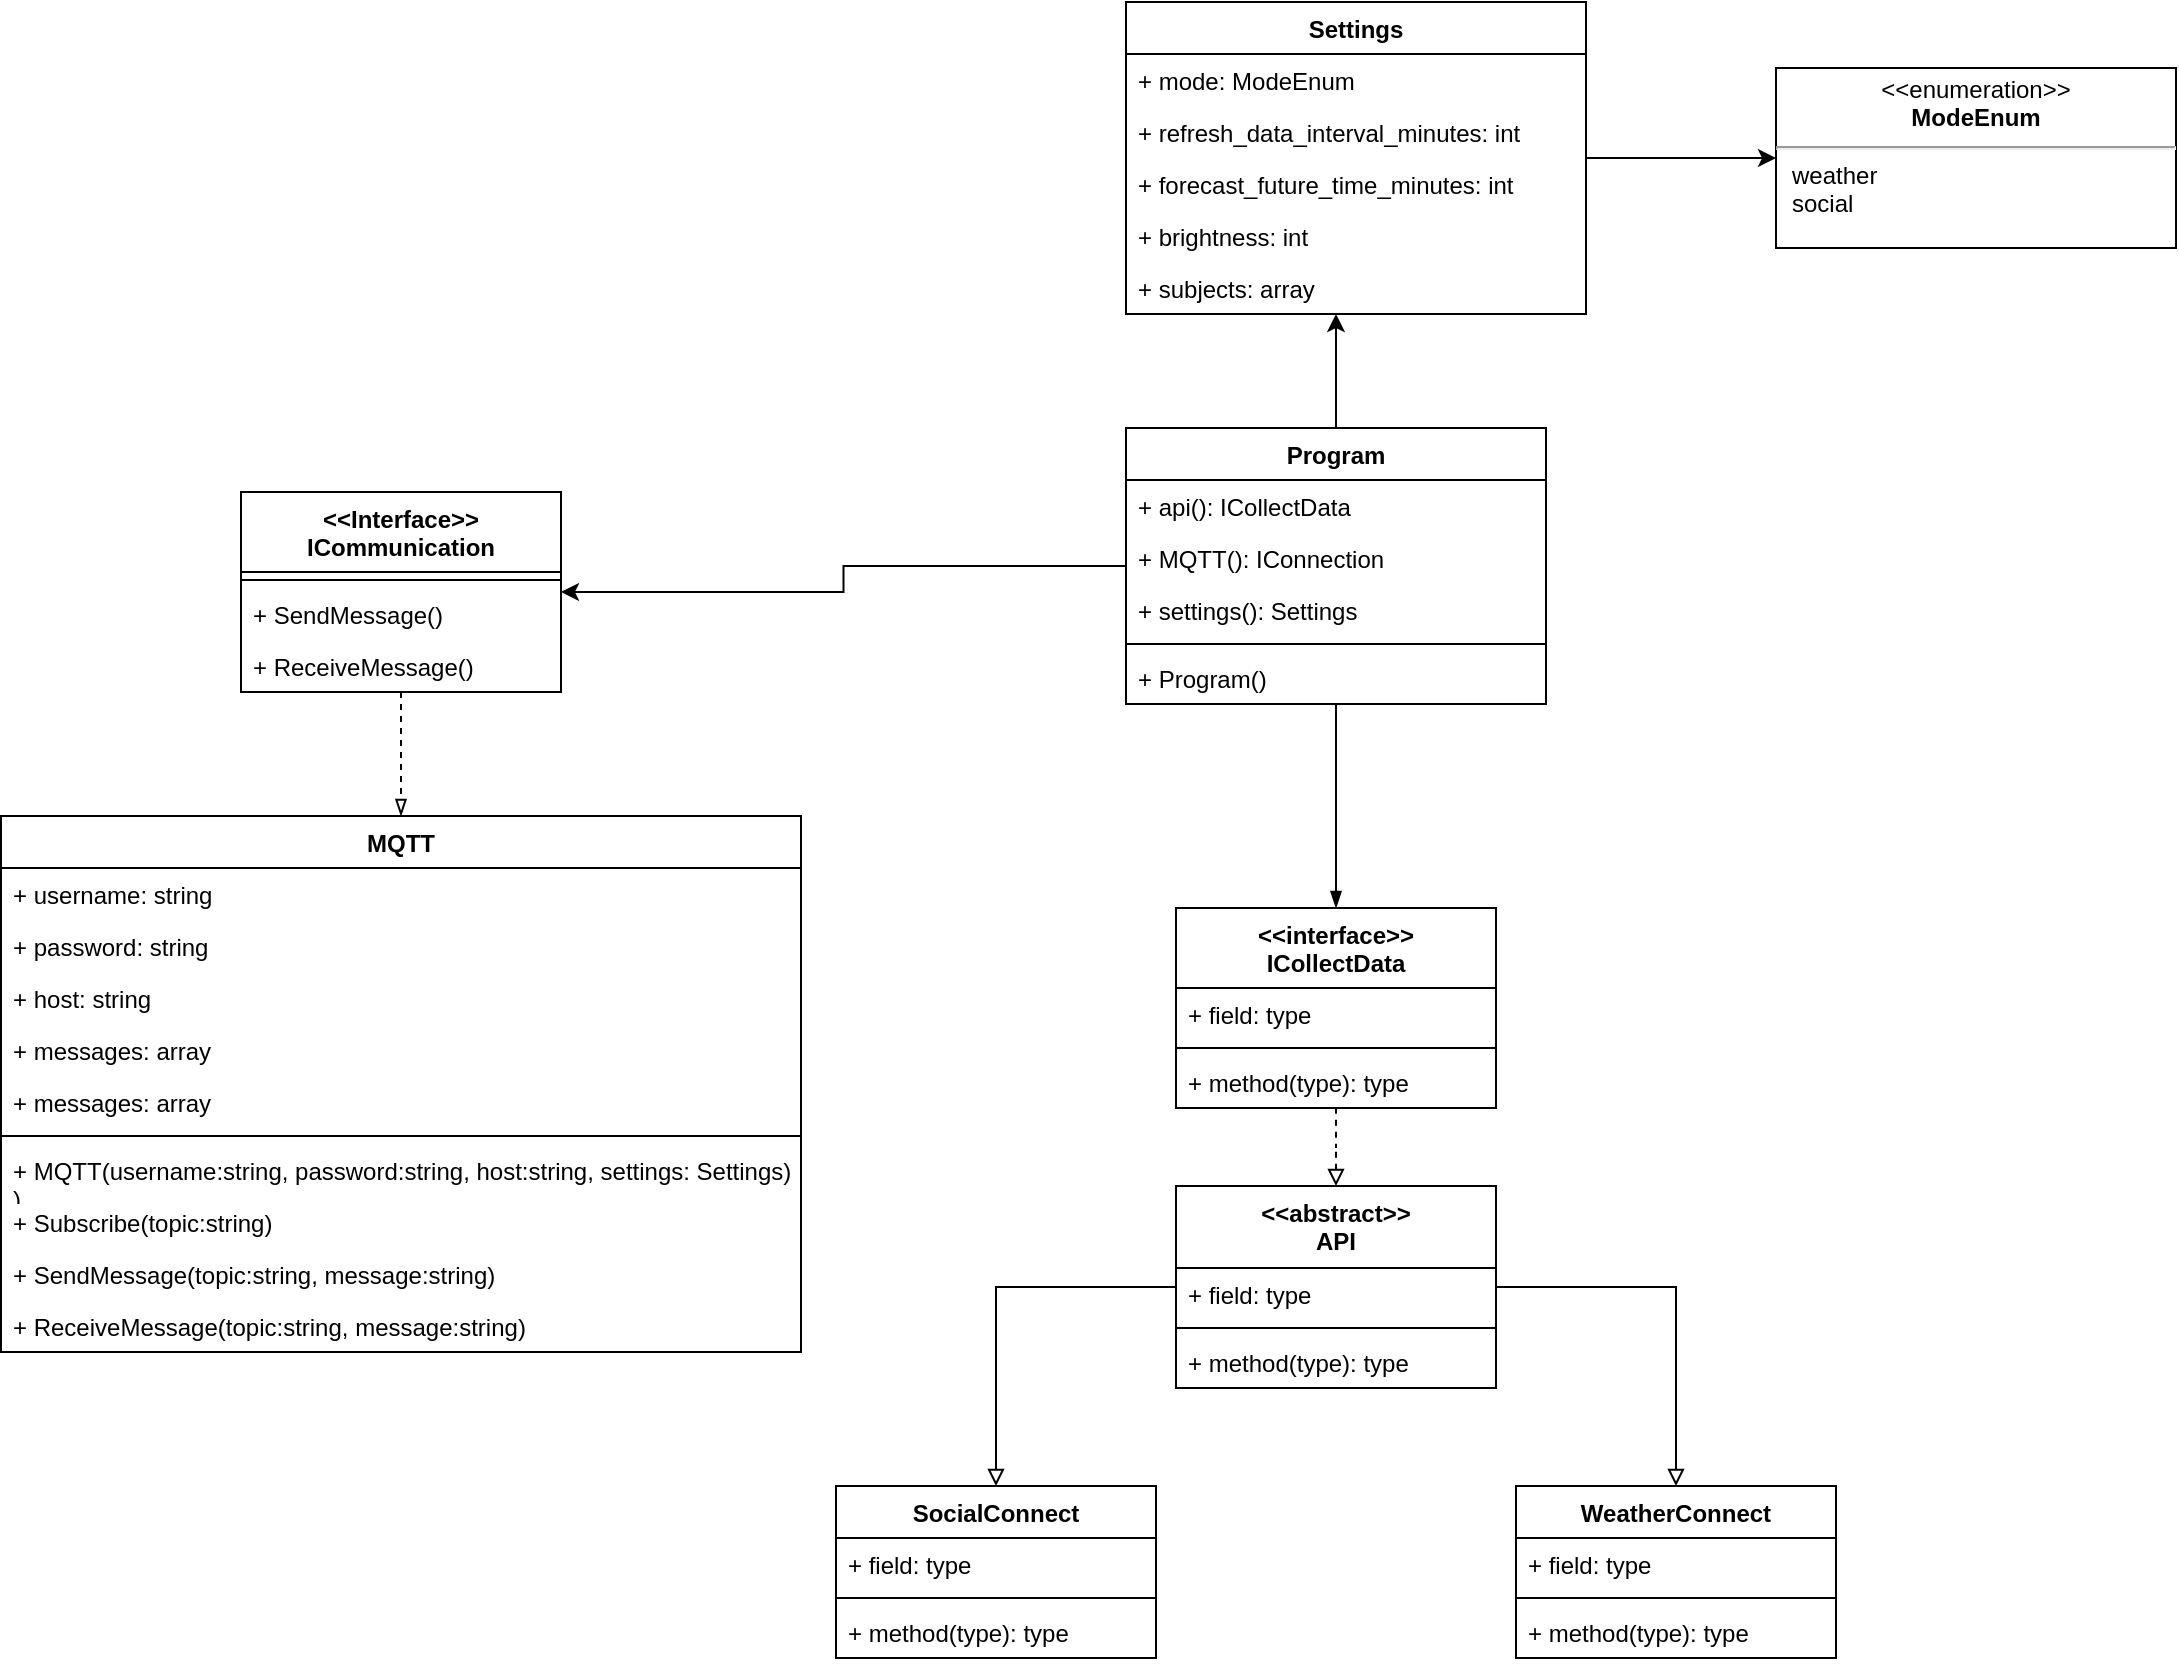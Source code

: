 <mxfile version="14.4.3" type="device"><diagram id="t1C4quV6M_YADd53jfFR" name="Page-1"><mxGraphModel dx="2249" dy="1991" grid="1" gridSize="10" guides="1" tooltips="1" connect="1" arrows="1" fold="1" page="1" pageScale="1" pageWidth="827" pageHeight="1169" math="0" shadow="0"><root><mxCell id="0"/><mxCell id="1" parent="0"/><mxCell id="ZJIv3ZgQydqmFeiCYaIo-35" style="edgeStyle=orthogonalEdgeStyle;rounded=0;orthogonalLoop=1;jettySize=auto;html=1;entryX=0.5;entryY=0;entryDx=0;entryDy=0;startArrow=none;startFill=0;endArrow=blockThin;endFill=1;" parent="1" source="ZJIv3ZgQydqmFeiCYaIo-9" target="ZJIv3ZgQydqmFeiCYaIo-29" edge="1"><mxGeometry relative="1" as="geometry"/></mxCell><mxCell id="11" style="edgeStyle=orthogonalEdgeStyle;rounded=0;orthogonalLoop=1;jettySize=auto;html=1;" parent="1" source="ZJIv3ZgQydqmFeiCYaIo-9" target="7" edge="1"><mxGeometry relative="1" as="geometry"><Array as="points"><mxPoint x="430" y="-87"/></Array></mxGeometry></mxCell><mxCell id="23" style="edgeStyle=orthogonalEdgeStyle;rounded=0;orthogonalLoop=1;jettySize=auto;html=1;entryX=1;entryY=0.5;entryDx=0;entryDy=0;" parent="1" source="ZJIv3ZgQydqmFeiCYaIo-9" target="26" edge="1"><mxGeometry relative="1" as="geometry"><mxPoint x="240" y="52" as="targetPoint"/></mxGeometry></mxCell><mxCell id="ZJIv3ZgQydqmFeiCYaIo-9" value="Program" style="swimlane;fontStyle=1;align=center;verticalAlign=top;childLayout=stackLayout;horizontal=1;startSize=26;horizontalStack=0;resizeParent=1;resizeParentMax=0;resizeLast=0;collapsible=1;marginBottom=0;" parent="1" vertex="1"><mxGeometry x="325" y="-30" width="210" height="138" as="geometry"/></mxCell><mxCell id="ZJIv3ZgQydqmFeiCYaIo-10" value="+ api(): ICollectData" style="text;strokeColor=none;fillColor=none;align=left;verticalAlign=top;spacingLeft=4;spacingRight=4;overflow=hidden;rotatable=0;points=[[0,0.5],[1,0.5]];portConstraint=eastwest;" parent="ZJIv3ZgQydqmFeiCYaIo-9" vertex="1"><mxGeometry y="26" width="210" height="26" as="geometry"/></mxCell><mxCell id="ZJIv3ZgQydqmFeiCYaIo-55" value="+ MQTT(): IConnection&#10;" style="text;strokeColor=none;fillColor=none;align=left;verticalAlign=top;spacingLeft=4;spacingRight=4;overflow=hidden;rotatable=0;points=[[0,0.5],[1,0.5]];portConstraint=eastwest;" parent="ZJIv3ZgQydqmFeiCYaIo-9" vertex="1"><mxGeometry y="52" width="210" height="26" as="geometry"/></mxCell><mxCell id="ZJIv3ZgQydqmFeiCYaIo-54" value="+ settings(): Settings" style="text;strokeColor=none;fillColor=none;align=left;verticalAlign=top;spacingLeft=4;spacingRight=4;overflow=hidden;rotatable=0;points=[[0,0.5],[1,0.5]];portConstraint=eastwest;" parent="ZJIv3ZgQydqmFeiCYaIo-9" vertex="1"><mxGeometry y="78" width="210" height="26" as="geometry"/></mxCell><mxCell id="ZJIv3ZgQydqmFeiCYaIo-11" value="" style="line;strokeWidth=1;fillColor=none;align=left;verticalAlign=middle;spacingTop=-1;spacingLeft=3;spacingRight=3;rotatable=0;labelPosition=right;points=[];portConstraint=eastwest;" parent="ZJIv3ZgQydqmFeiCYaIo-9" vertex="1"><mxGeometry y="104" width="210" height="8" as="geometry"/></mxCell><mxCell id="ZJIv3ZgQydqmFeiCYaIo-12" value="+ Program()" style="text;strokeColor=none;fillColor=none;align=left;verticalAlign=top;spacingLeft=4;spacingRight=4;overflow=hidden;rotatable=0;points=[[0,0.5],[1,0.5]];portConstraint=eastwest;" parent="ZJIv3ZgQydqmFeiCYaIo-9" vertex="1"><mxGeometry y="112" width="210" height="26" as="geometry"/></mxCell><mxCell id="ZJIv3ZgQydqmFeiCYaIo-23" value="" style="edgeStyle=orthogonalEdgeStyle;rounded=0;orthogonalLoop=1;jettySize=auto;html=1;endArrow=block;endFill=0;" parent="1" source="ZJIv3ZgQydqmFeiCYaIo-13" target="ZJIv3ZgQydqmFeiCYaIo-19" edge="1"><mxGeometry relative="1" as="geometry"/></mxCell><mxCell id="ZJIv3ZgQydqmFeiCYaIo-28" value="" style="edgeStyle=orthogonalEdgeStyle;rounded=0;orthogonalLoop=1;jettySize=auto;html=1;endArrow=block;endFill=0;" parent="1" source="ZJIv3ZgQydqmFeiCYaIo-13" target="ZJIv3ZgQydqmFeiCYaIo-24" edge="1"><mxGeometry relative="1" as="geometry"/></mxCell><mxCell id="ZJIv3ZgQydqmFeiCYaIo-33" value="" style="edgeStyle=orthogonalEdgeStyle;rounded=0;orthogonalLoop=1;jettySize=auto;html=1;endArrow=none;endFill=0;dashed=1;startArrow=block;startFill=0;" parent="1" source="ZJIv3ZgQydqmFeiCYaIo-13" target="ZJIv3ZgQydqmFeiCYaIo-29" edge="1"><mxGeometry relative="1" as="geometry"/></mxCell><mxCell id="ZJIv3ZgQydqmFeiCYaIo-13" value="&lt;&lt;abstract&gt;&gt;&#10;API" style="swimlane;fontStyle=1;align=center;verticalAlign=top;childLayout=stackLayout;horizontal=1;startSize=41;horizontalStack=0;resizeParent=1;resizeParentMax=0;resizeLast=0;collapsible=1;marginBottom=0;" parent="1" vertex="1"><mxGeometry x="350" y="349" width="160" height="101" as="geometry"><mxRectangle x="350" y="349" width="110" height="30" as="alternateBounds"/></mxGeometry></mxCell><mxCell id="ZJIv3ZgQydqmFeiCYaIo-14" value="+ field: type" style="text;strokeColor=none;fillColor=none;align=left;verticalAlign=top;spacingLeft=4;spacingRight=4;overflow=hidden;rotatable=0;points=[[0,0.5],[1,0.5]];portConstraint=eastwest;" parent="ZJIv3ZgQydqmFeiCYaIo-13" vertex="1"><mxGeometry y="41" width="160" height="26" as="geometry"/></mxCell><mxCell id="ZJIv3ZgQydqmFeiCYaIo-15" value="" style="line;strokeWidth=1;fillColor=none;align=left;verticalAlign=middle;spacingTop=-1;spacingLeft=3;spacingRight=3;rotatable=0;labelPosition=right;points=[];portConstraint=eastwest;" parent="ZJIv3ZgQydqmFeiCYaIo-13" vertex="1"><mxGeometry y="67" width="160" height="8" as="geometry"/></mxCell><mxCell id="ZJIv3ZgQydqmFeiCYaIo-16" value="+ method(type): type" style="text;strokeColor=none;fillColor=none;align=left;verticalAlign=top;spacingLeft=4;spacingRight=4;overflow=hidden;rotatable=0;points=[[0,0.5],[1,0.5]];portConstraint=eastwest;" parent="ZJIv3ZgQydqmFeiCYaIo-13" vertex="1"><mxGeometry y="75" width="160" height="26" as="geometry"/></mxCell><mxCell id="ZJIv3ZgQydqmFeiCYaIo-19" value="SocialConnect" style="swimlane;fontStyle=1;align=center;verticalAlign=top;childLayout=stackLayout;horizontal=1;startSize=26;horizontalStack=0;resizeParent=1;resizeParentMax=0;resizeLast=0;collapsible=1;marginBottom=0;" parent="1" vertex="1"><mxGeometry x="180" y="499" width="160" height="86" as="geometry"/></mxCell><mxCell id="ZJIv3ZgQydqmFeiCYaIo-20" value="+ field: type" style="text;strokeColor=none;fillColor=none;align=left;verticalAlign=top;spacingLeft=4;spacingRight=4;overflow=hidden;rotatable=0;points=[[0,0.5],[1,0.5]];portConstraint=eastwest;" parent="ZJIv3ZgQydqmFeiCYaIo-19" vertex="1"><mxGeometry y="26" width="160" height="26" as="geometry"/></mxCell><mxCell id="ZJIv3ZgQydqmFeiCYaIo-21" value="" style="line;strokeWidth=1;fillColor=none;align=left;verticalAlign=middle;spacingTop=-1;spacingLeft=3;spacingRight=3;rotatable=0;labelPosition=right;points=[];portConstraint=eastwest;" parent="ZJIv3ZgQydqmFeiCYaIo-19" vertex="1"><mxGeometry y="52" width="160" height="8" as="geometry"/></mxCell><mxCell id="ZJIv3ZgQydqmFeiCYaIo-22" value="+ method(type): type" style="text;strokeColor=none;fillColor=none;align=left;verticalAlign=top;spacingLeft=4;spacingRight=4;overflow=hidden;rotatable=0;points=[[0,0.5],[1,0.5]];portConstraint=eastwest;" parent="ZJIv3ZgQydqmFeiCYaIo-19" vertex="1"><mxGeometry y="60" width="160" height="26" as="geometry"/></mxCell><mxCell id="ZJIv3ZgQydqmFeiCYaIo-24" value="WeatherConnect" style="swimlane;fontStyle=1;align=center;verticalAlign=top;childLayout=stackLayout;horizontal=1;startSize=26;horizontalStack=0;resizeParent=1;resizeParentMax=0;resizeLast=0;collapsible=1;marginBottom=0;" parent="1" vertex="1"><mxGeometry x="520" y="499" width="160" height="86" as="geometry"/></mxCell><mxCell id="ZJIv3ZgQydqmFeiCYaIo-25" value="+ field: type" style="text;strokeColor=none;fillColor=none;align=left;verticalAlign=top;spacingLeft=4;spacingRight=4;overflow=hidden;rotatable=0;points=[[0,0.5],[1,0.5]];portConstraint=eastwest;" parent="ZJIv3ZgQydqmFeiCYaIo-24" vertex="1"><mxGeometry y="26" width="160" height="26" as="geometry"/></mxCell><mxCell id="ZJIv3ZgQydqmFeiCYaIo-26" value="" style="line;strokeWidth=1;fillColor=none;align=left;verticalAlign=middle;spacingTop=-1;spacingLeft=3;spacingRight=3;rotatable=0;labelPosition=right;points=[];portConstraint=eastwest;" parent="ZJIv3ZgQydqmFeiCYaIo-24" vertex="1"><mxGeometry y="52" width="160" height="8" as="geometry"/></mxCell><mxCell id="ZJIv3ZgQydqmFeiCYaIo-27" value="+ method(type): type" style="text;strokeColor=none;fillColor=none;align=left;verticalAlign=top;spacingLeft=4;spacingRight=4;overflow=hidden;rotatable=0;points=[[0,0.5],[1,0.5]];portConstraint=eastwest;" parent="ZJIv3ZgQydqmFeiCYaIo-24" vertex="1"><mxGeometry y="60" width="160" height="26" as="geometry"/></mxCell><mxCell id="ZJIv3ZgQydqmFeiCYaIo-29" value="&lt;&lt;interface&gt;&gt;&#10;ICollectData" style="swimlane;fontStyle=1;align=center;verticalAlign=top;childLayout=stackLayout;horizontal=1;startSize=40;horizontalStack=0;resizeParent=1;resizeParentMax=0;resizeLast=0;collapsible=1;marginBottom=0;" parent="1" vertex="1"><mxGeometry x="350" y="210" width="160" height="100" as="geometry"/></mxCell><mxCell id="ZJIv3ZgQydqmFeiCYaIo-30" value="+ field: type" style="text;strokeColor=none;fillColor=none;align=left;verticalAlign=top;spacingLeft=4;spacingRight=4;overflow=hidden;rotatable=0;points=[[0,0.5],[1,0.5]];portConstraint=eastwest;" parent="ZJIv3ZgQydqmFeiCYaIo-29" vertex="1"><mxGeometry y="40" width="160" height="26" as="geometry"/></mxCell><mxCell id="ZJIv3ZgQydqmFeiCYaIo-31" value="" style="line;strokeWidth=1;fillColor=none;align=left;verticalAlign=middle;spacingTop=-1;spacingLeft=3;spacingRight=3;rotatable=0;labelPosition=right;points=[];portConstraint=eastwest;" parent="ZJIv3ZgQydqmFeiCYaIo-29" vertex="1"><mxGeometry y="66" width="160" height="8" as="geometry"/></mxCell><mxCell id="ZJIv3ZgQydqmFeiCYaIo-32" value="+ method(type): type" style="text;strokeColor=none;fillColor=none;align=left;verticalAlign=top;spacingLeft=4;spacingRight=4;overflow=hidden;rotatable=0;points=[[0,0.5],[1,0.5]];portConstraint=eastwest;" parent="ZJIv3ZgQydqmFeiCYaIo-29" vertex="1"><mxGeometry y="74" width="160" height="26" as="geometry"/></mxCell><mxCell id="ZJIv3ZgQydqmFeiCYaIo-47" value="&lt;p style=&quot;margin: 0px ; margin-top: 4px ; text-align: center&quot;&gt;&amp;lt;&amp;lt;enumeration&amp;gt;&amp;gt;&lt;br&gt;&lt;b&gt;ModeEnum&lt;/b&gt;&lt;/p&gt;&lt;hr&gt;&lt;p style=&quot;margin: 0px ; margin-left: 8px ; text-align: left&quot;&gt;weather&lt;br&gt;social&lt;/p&gt;" style="shape=rect;html=1;overflow=fill;whiteSpace=wrap;" parent="1" vertex="1"><mxGeometry x="650" y="-210" width="200" height="90" as="geometry"/></mxCell><mxCell id="24" style="edgeStyle=orthogonalEdgeStyle;rounded=0;orthogonalLoop=1;jettySize=auto;html=1;entryX=0;entryY=0.5;entryDx=0;entryDy=0;" parent="1" source="7" target="ZJIv3ZgQydqmFeiCYaIo-47" edge="1"><mxGeometry relative="1" as="geometry"/></mxCell><mxCell id="7" value="Settings" style="swimlane;fontStyle=1;align=center;verticalAlign=top;childLayout=stackLayout;horizontal=1;startSize=26;horizontalStack=0;resizeParent=1;resizeParentMax=0;resizeLast=0;collapsible=1;marginBottom=0;" parent="1" vertex="1"><mxGeometry x="325" y="-243" width="230" height="156" as="geometry"/></mxCell><mxCell id="8" value="+ mode: ModeEnum" style="text;strokeColor=none;fillColor=none;align=left;verticalAlign=top;spacingLeft=4;spacingRight=4;overflow=hidden;rotatable=0;points=[[0,0.5],[1,0.5]];portConstraint=eastwest;" parent="7" vertex="1"><mxGeometry y="26" width="230" height="26" as="geometry"/></mxCell><mxCell id="6OZHenQnn-9uEfAK9wZj-40" value="+ refresh_data_interval_minutes: int" style="text;strokeColor=none;fillColor=none;align=left;verticalAlign=top;spacingLeft=4;spacingRight=4;overflow=hidden;rotatable=0;points=[[0,0.5],[1,0.5]];portConstraint=eastwest;" vertex="1" parent="7"><mxGeometry y="52" width="230" height="26" as="geometry"/></mxCell><mxCell id="6OZHenQnn-9uEfAK9wZj-42" value="+ forecast_future_time_minutes: int" style="text;strokeColor=none;fillColor=none;align=left;verticalAlign=top;spacingLeft=4;spacingRight=4;overflow=hidden;rotatable=0;points=[[0,0.5],[1,0.5]];portConstraint=eastwest;" vertex="1" parent="7"><mxGeometry y="78" width="230" height="26" as="geometry"/></mxCell><mxCell id="6OZHenQnn-9uEfAK9wZj-41" value="+ brightness: int" style="text;strokeColor=none;fillColor=none;align=left;verticalAlign=top;spacingLeft=4;spacingRight=4;overflow=hidden;rotatable=0;points=[[0,0.5],[1,0.5]];portConstraint=eastwest;" vertex="1" parent="7"><mxGeometry y="104" width="230" height="26" as="geometry"/></mxCell><mxCell id="6OZHenQnn-9uEfAK9wZj-43" value="+ subjects: array" style="text;strokeColor=none;fillColor=none;align=left;verticalAlign=top;spacingLeft=4;spacingRight=4;overflow=hidden;rotatable=0;points=[[0,0.5],[1,0.5]];portConstraint=eastwest;" vertex="1" parent="7"><mxGeometry y="130" width="230" height="26" as="geometry"/></mxCell><mxCell id="25" style="edgeStyle=orthogonalEdgeStyle;rounded=0;orthogonalLoop=1;jettySize=auto;html=1;entryX=0.5;entryY=0;entryDx=0;entryDy=0;endArrow=blockThin;endFill=0;dashed=1;" parent="1" source="26" target="30" edge="1"><mxGeometry relative="1" as="geometry"/></mxCell><mxCell id="26" value="&lt;&lt;Interface&gt;&gt;&#10;ICommunication" style="swimlane;fontStyle=1;align=center;verticalAlign=top;childLayout=stackLayout;horizontal=1;startSize=40;horizontalStack=0;resizeParent=1;resizeParentMax=0;resizeLast=0;collapsible=1;marginBottom=0;" parent="1" vertex="1"><mxGeometry x="-117.5" y="2" width="160" height="100" as="geometry"/></mxCell><mxCell id="27" value="" style="line;strokeWidth=1;fillColor=none;align=left;verticalAlign=middle;spacingTop=-1;spacingLeft=3;spacingRight=3;rotatable=0;labelPosition=right;points=[];portConstraint=eastwest;" parent="26" vertex="1"><mxGeometry y="40" width="160" height="8" as="geometry"/></mxCell><mxCell id="28" value="+ SendMessage()" style="text;strokeColor=none;fillColor=none;align=left;verticalAlign=top;spacingLeft=4;spacingRight=4;overflow=hidden;rotatable=0;points=[[0,0.5],[1,0.5]];portConstraint=eastwest;" parent="26" vertex="1"><mxGeometry y="48" width="160" height="26" as="geometry"/></mxCell><mxCell id="29" value="+ ReceiveMessage()" style="text;strokeColor=none;fillColor=none;align=left;verticalAlign=top;spacingLeft=4;spacingRight=4;overflow=hidden;rotatable=0;points=[[0,0.5],[1,0.5]];portConstraint=eastwest;" parent="26" vertex="1"><mxGeometry y="74" width="160" height="26" as="geometry"/></mxCell><mxCell id="30" value="MQTT" style="swimlane;fontStyle=1;align=center;verticalAlign=top;childLayout=stackLayout;horizontal=1;startSize=26;horizontalStack=0;resizeParent=1;resizeParentMax=0;resizeLast=0;collapsible=1;marginBottom=0;" parent="1" vertex="1"><mxGeometry x="-237.5" y="164" width="400" height="268" as="geometry"/></mxCell><mxCell id="31" value="+ username: string" style="text;strokeColor=none;fillColor=none;align=left;verticalAlign=top;spacingLeft=4;spacingRight=4;overflow=hidden;rotatable=0;points=[[0,0.5],[1,0.5]];portConstraint=eastwest;" parent="30" vertex="1"><mxGeometry y="26" width="400" height="26" as="geometry"/></mxCell><mxCell id="32" value="+ password: string" style="text;strokeColor=none;fillColor=none;align=left;verticalAlign=top;spacingLeft=4;spacingRight=4;overflow=hidden;rotatable=0;points=[[0,0.5],[1,0.5]];portConstraint=eastwest;" parent="30" vertex="1"><mxGeometry y="52" width="400" height="26" as="geometry"/></mxCell><mxCell id="33" value="+ host: string" style="text;strokeColor=none;fillColor=none;align=left;verticalAlign=top;spacingLeft=4;spacingRight=4;overflow=hidden;rotatable=0;points=[[0,0.5],[1,0.5]];portConstraint=eastwest;" parent="30" vertex="1"><mxGeometry y="78" width="400" height="26" as="geometry"/></mxCell><mxCell id="34" value="+ messages: array" style="text;strokeColor=none;fillColor=none;align=left;verticalAlign=top;spacingLeft=4;spacingRight=4;overflow=hidden;rotatable=0;points=[[0,0.5],[1,0.5]];portConstraint=eastwest;" parent="30" vertex="1"><mxGeometry y="104" width="400" height="26" as="geometry"/></mxCell><mxCell id="40" value="+ messages: array" style="text;strokeColor=none;fillColor=none;align=left;verticalAlign=top;spacingLeft=4;spacingRight=4;overflow=hidden;rotatable=0;points=[[0,0.5],[1,0.5]];portConstraint=eastwest;" parent="30" vertex="1"><mxGeometry y="130" width="400" height="26" as="geometry"/></mxCell><mxCell id="35" value="" style="line;strokeWidth=1;fillColor=none;align=left;verticalAlign=middle;spacingTop=-1;spacingLeft=3;spacingRight=3;rotatable=0;labelPosition=right;points=[];portConstraint=eastwest;" parent="30" vertex="1"><mxGeometry y="156" width="400" height="8" as="geometry"/></mxCell><mxCell id="36" value="+ MQTT(username:string, password:string, host:string, settings: Settings)&#10;)" style="text;strokeColor=none;fillColor=none;align=left;verticalAlign=top;spacingLeft=4;spacingRight=4;overflow=hidden;rotatable=0;points=[[0,0.5],[1,0.5]];portConstraint=eastwest;" parent="30" vertex="1"><mxGeometry y="164" width="400" height="26" as="geometry"/></mxCell><mxCell id="37" value="+ Subscribe(topic:string)" style="text;strokeColor=none;fillColor=none;align=left;verticalAlign=top;spacingLeft=4;spacingRight=4;overflow=hidden;rotatable=0;points=[[0,0.5],[1,0.5]];portConstraint=eastwest;" parent="30" vertex="1"><mxGeometry y="190" width="400" height="26" as="geometry"/></mxCell><mxCell id="38" value="+ SendMessage(topic:string, message:string)" style="text;strokeColor=none;fillColor=none;align=left;verticalAlign=top;spacingLeft=4;spacingRight=4;overflow=hidden;rotatable=0;points=[[0,0.5],[1,0.5]];portConstraint=eastwest;" parent="30" vertex="1"><mxGeometry y="216" width="400" height="26" as="geometry"/></mxCell><mxCell id="39" value="+ ReceiveMessage(topic:string, message:string)" style="text;strokeColor=none;fillColor=none;align=left;verticalAlign=top;spacingLeft=4;spacingRight=4;overflow=hidden;rotatable=0;points=[[0,0.5],[1,0.5]];portConstraint=eastwest;" parent="30" vertex="1"><mxGeometry y="242" width="400" height="26" as="geometry"/></mxCell></root></mxGraphModel></diagram></mxfile>
